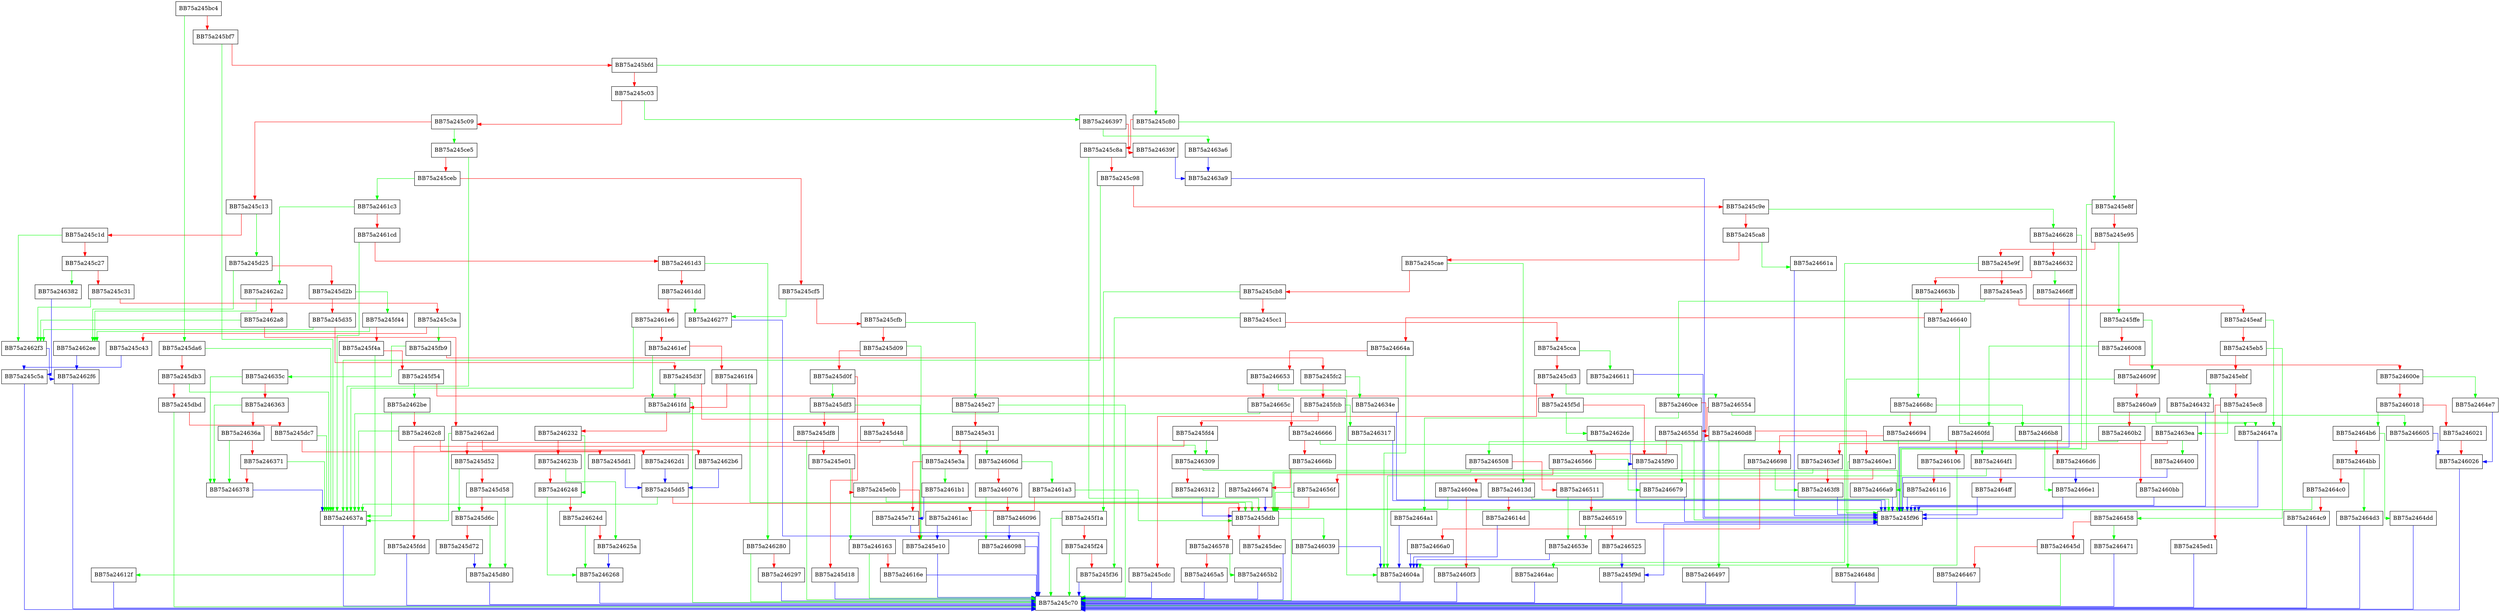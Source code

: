 digraph int_0x21 {
  node [shape="box"];
  graph [splines=ortho];
  BB75a245bc4 -> BB75a245da6 [color="green"];
  BB75a245bc4 -> BB75a245bf7 [color="red"];
  BB75a245bf7 -> BB75a24637a [color="green"];
  BB75a245bf7 -> BB75a245bfd [color="red"];
  BB75a245bfd -> BB75a245c80 [color="green"];
  BB75a245bfd -> BB75a245c03 [color="red"];
  BB75a245c03 -> BB75a246397 [color="green"];
  BB75a245c03 -> BB75a245c09 [color="red"];
  BB75a245c09 -> BB75a245ce5 [color="green"];
  BB75a245c09 -> BB75a245c13 [color="red"];
  BB75a245c13 -> BB75a245d25 [color="green"];
  BB75a245c13 -> BB75a245c1d [color="red"];
  BB75a245c1d -> BB75a2462f3 [color="green"];
  BB75a245c1d -> BB75a245c27 [color="red"];
  BB75a245c27 -> BB75a246382 [color="green"];
  BB75a245c27 -> BB75a245c31 [color="red"];
  BB75a245c31 -> BB75a2462f3 [color="green"];
  BB75a245c31 -> BB75a245c3a [color="red"];
  BB75a245c3a -> BB75a245fb9 [color="green"];
  BB75a245c3a -> BB75a245c43 [color="red"];
  BB75a245c43 -> BB75a245c5a [color="blue"];
  BB75a245c5a -> BB75a245c70 [color="blue"];
  BB75a245c80 -> BB75a245e8f [color="green"];
  BB75a245c80 -> BB75a245c8a [color="red"];
  BB75a245c8a -> BB75a245ddb [color="green"];
  BB75a245c8a -> BB75a245c98 [color="red"];
  BB75a245c98 -> BB75a24637a [color="green"];
  BB75a245c98 -> BB75a245c9e [color="red"];
  BB75a245c9e -> BB75a246628 [color="green"];
  BB75a245c9e -> BB75a245ca8 [color="red"];
  BB75a245ca8 -> BB75a24661a [color="green"];
  BB75a245ca8 -> BB75a245cae [color="red"];
  BB75a245cae -> BB75a24613d [color="green"];
  BB75a245cae -> BB75a245cb8 [color="red"];
  BB75a245cb8 -> BB75a245f1a [color="green"];
  BB75a245cb8 -> BB75a245cc1 [color="red"];
  BB75a245cc1 -> BB75a245f36 [color="green"];
  BB75a245cc1 -> BB75a245cca [color="red"];
  BB75a245cca -> BB75a246611 [color="green"];
  BB75a245cca -> BB75a245cd3 [color="red"];
  BB75a245cd3 -> BB75a246554 [color="green"];
  BB75a245cd3 -> BB75a245cdc [color="red"];
  BB75a245cdc -> BB75a245c70 [color="blue"];
  BB75a245ce5 -> BB75a24637a [color="green"];
  BB75a245ce5 -> BB75a245ceb [color="red"];
  BB75a245ceb -> BB75a2461c3 [color="green"];
  BB75a245ceb -> BB75a245cf5 [color="red"];
  BB75a245cf5 -> BB75a246277 [color="green"];
  BB75a245cf5 -> BB75a245cfb [color="red"];
  BB75a245cfb -> BB75a245e27 [color="green"];
  BB75a245cfb -> BB75a245d09 [color="red"];
  BB75a245d09 -> BB75a245e10 [color="green"];
  BB75a245d09 -> BB75a245d0f [color="red"];
  BB75a245d0f -> BB75a245df3 [color="green"];
  BB75a245d0f -> BB75a245d18 [color="red"];
  BB75a245d18 -> BB75a245c70 [color="blue"];
  BB75a245d25 -> BB75a2462ee [color="green"];
  BB75a245d25 -> BB75a245d2b [color="red"];
  BB75a245d2b -> BB75a245f44 [color="green"];
  BB75a245d2b -> BB75a245d35 [color="red"];
  BB75a245d35 -> BB75a2462f3 [color="green"];
  BB75a245d35 -> BB75a245d3f [color="red"];
  BB75a245d3f -> BB75a2461fd [color="green"];
  BB75a245d3f -> BB75a245d48 [color="red"];
  BB75a245d48 -> BB75a246309 [color="green"];
  BB75a245d48 -> BB75a245d52 [color="red"];
  BB75a245d52 -> BB75a245d6c [color="green"];
  BB75a245d52 -> BB75a245d58 [color="red"];
  BB75a245d58 -> BB75a245d80 [color="green"];
  BB75a245d58 -> BB75a245d6c [color="red"];
  BB75a245d6c -> BB75a245d80 [color="green"];
  BB75a245d6c -> BB75a245d72 [color="red"];
  BB75a245d72 -> BB75a245d80 [color="blue"];
  BB75a245d80 -> BB75a245c70 [color="blue"];
  BB75a245da6 -> BB75a24637a [color="green"];
  BB75a245da6 -> BB75a245db3 [color="red"];
  BB75a245db3 -> BB75a24637a [color="green"];
  BB75a245db3 -> BB75a245dbd [color="red"];
  BB75a245dbd -> BB75a245c70 [color="green"];
  BB75a245dbd -> BB75a245dc7 [color="red"];
  BB75a245dc7 -> BB75a24637a [color="green"];
  BB75a245dc7 -> BB75a245dd1 [color="red"];
  BB75a245dd1 -> BB75a245dd5 [color="blue"];
  BB75a245dd5 -> BB75a24637a [color="green"];
  BB75a245dd5 -> BB75a245ddb [color="red"];
  BB75a245ddb -> BB75a246039 [color="green"];
  BB75a245ddb -> BB75a245dec [color="red"];
  BB75a245dec -> BB75a245c70 [color="blue"];
  BB75a245df3 -> BB75a245e10 [color="green"];
  BB75a245df3 -> BB75a245df8 [color="red"];
  BB75a245df8 -> BB75a245c70 [color="green"];
  BB75a245df8 -> BB75a245e01 [color="red"];
  BB75a245e01 -> BB75a246163 [color="green"];
  BB75a245e01 -> BB75a245e0b [color="red"];
  BB75a245e0b -> BB75a245ddb [color="green"];
  BB75a245e0b -> BB75a245e10 [color="red"];
  BB75a245e10 -> BB75a245c70 [color="blue"];
  BB75a245e27 -> BB75a245c70 [color="green"];
  BB75a245e27 -> BB75a245e31 [color="red"];
  BB75a245e31 -> BB75a24606d [color="green"];
  BB75a245e31 -> BB75a245e3a [color="red"];
  BB75a245e3a -> BB75a2461b1 [color="green"];
  BB75a245e3a -> BB75a245e71 [color="red"];
  BB75a245e71 -> BB75a245c70 [color="blue"];
  BB75a245e8f -> BB75a245f96 [color="green"];
  BB75a245e8f -> BB75a245e95 [color="red"];
  BB75a245e95 -> BB75a245ffe [color="green"];
  BB75a245e95 -> BB75a245e9f [color="red"];
  BB75a245e9f -> BB75a2464ac [color="green"];
  BB75a245e9f -> BB75a245ea5 [color="red"];
  BB75a245ea5 -> BB75a2460ce [color="green"];
  BB75a245ea5 -> BB75a245eaf [color="red"];
  BB75a245eaf -> BB75a24647a [color="green"];
  BB75a245eaf -> BB75a245eb5 [color="red"];
  BB75a245eb5 -> BB75a246458 [color="green"];
  BB75a245eb5 -> BB75a245ebf [color="red"];
  BB75a245ebf -> BB75a246432 [color="green"];
  BB75a245ebf -> BB75a245ec8 [color="red"];
  BB75a245ec8 -> BB75a2463ea [color="green"];
  BB75a245ec8 -> BB75a245ed1 [color="red"];
  BB75a245ed1 -> BB75a245c70 [color="blue"];
  BB75a245f1a -> BB75a245c70 [color="green"];
  BB75a245f1a -> BB75a245f24 [color="red"];
  BB75a245f24 -> BB75a245c70 [color="green"];
  BB75a245f24 -> BB75a245f36 [color="red"];
  BB75a245f36 -> BB75a245c70 [color="blue"];
  BB75a245f44 -> BB75a2462ee [color="green"];
  BB75a245f44 -> BB75a245f4a [color="red"];
  BB75a245f4a -> BB75a24612f [color="green"];
  BB75a245f4a -> BB75a245f54 [color="red"];
  BB75a245f54 -> BB75a2462be [color="green"];
  BB75a245f54 -> BB75a245f5d [color="red"];
  BB75a245f5d -> BB75a2462de [color="green"];
  BB75a245f5d -> BB75a245f90 [color="red"];
  BB75a245f90 -> BB75a245f96 [color="blue"];
  BB75a245f96 -> BB75a245f9d [color="blue"];
  BB75a245f9d -> BB75a245c70 [color="blue"];
  BB75a245fb9 -> BB75a24635c [color="green"];
  BB75a245fb9 -> BB75a245fc2 [color="red"];
  BB75a245fc2 -> BB75a24634e [color="green"];
  BB75a245fc2 -> BB75a245fcb [color="red"];
  BB75a245fcb -> BB75a246317 [color="green"];
  BB75a245fcb -> BB75a245fd4 [color="red"];
  BB75a245fd4 -> BB75a246309 [color="green"];
  BB75a245fd4 -> BB75a245fdd [color="red"];
  BB75a245fdd -> BB75a245c70 [color="blue"];
  BB75a245ffe -> BB75a24609f [color="green"];
  BB75a245ffe -> BB75a246008 [color="red"];
  BB75a246008 -> BB75a2460fd [color="green"];
  BB75a246008 -> BB75a24600e [color="red"];
  BB75a24600e -> BB75a2464e7 [color="green"];
  BB75a24600e -> BB75a246018 [color="red"];
  BB75a246018 -> BB75a2464b6 [color="green"];
  BB75a246018 -> BB75a246021 [color="red"];
  BB75a246021 -> BB75a246026 [color="red"];
  BB75a246026 -> BB75a245c70 [color="blue"];
  BB75a246039 -> BB75a24604a [color="blue"];
  BB75a24604a -> BB75a245c70 [color="blue"];
  BB75a24606d -> BB75a2461a3 [color="green"];
  BB75a24606d -> BB75a246076 [color="red"];
  BB75a246076 -> BB75a246098 [color="green"];
  BB75a246076 -> BB75a246096 [color="red"];
  BB75a246096 -> BB75a246098 [color="blue"];
  BB75a246098 -> BB75a245c70 [color="blue"];
  BB75a24609f -> BB75a245f96 [color="green"];
  BB75a24609f -> BB75a2460a9 [color="red"];
  BB75a2460a9 -> BB75a24647a [color="green"];
  BB75a2460a9 -> BB75a2460b2 [color="red"];
  BB75a2460b2 -> BB75a246508 [color="green"];
  BB75a2460b2 -> BB75a2460bb [color="red"];
  BB75a2460bb -> BB75a245f96 [color="blue"];
  BB75a2460ce -> BB75a2464a1 [color="green"];
  BB75a2460ce -> BB75a2460d8 [color="red"];
  BB75a2460d8 -> BB75a246497 [color="green"];
  BB75a2460d8 -> BB75a2460e1 [color="red"];
  BB75a2460e1 -> BB75a24648d [color="green"];
  BB75a2460e1 -> BB75a2460ea [color="red"];
  BB75a2460ea -> BB75a245ddb [color="green"];
  BB75a2460ea -> BB75a2460f3 [color="red"];
  BB75a2460f3 -> BB75a245c70 [color="blue"];
  BB75a2460fd -> BB75a2464f1 [color="green"];
  BB75a2460fd -> BB75a246106 [color="red"];
  BB75a246106 -> BB75a24604a [color="green"];
  BB75a246106 -> BB75a246116 [color="red"];
  BB75a246116 -> BB75a245f96 [color="blue"];
  BB75a24612f -> BB75a245c70 [color="blue"];
  BB75a24613d -> BB75a245f96 [color="green"];
  BB75a24613d -> BB75a24614d [color="red"];
  BB75a24614d -> BB75a24604a [color="blue"];
  BB75a246163 -> BB75a245c70 [color="green"];
  BB75a246163 -> BB75a24616e [color="red"];
  BB75a24616e -> BB75a245c70 [color="blue"];
  BB75a2461a3 -> BB75a245ddb [color="green"];
  BB75a2461a3 -> BB75a2461ac [color="red"];
  BB75a2461ac -> BB75a245e10 [color="blue"];
  BB75a2461b1 -> BB75a245e71 [color="blue"];
  BB75a2461c3 -> BB75a2462a2 [color="green"];
  BB75a2461c3 -> BB75a2461cd [color="red"];
  BB75a2461cd -> BB75a24637a [color="green"];
  BB75a2461cd -> BB75a2461d3 [color="red"];
  BB75a2461d3 -> BB75a246280 [color="green"];
  BB75a2461d3 -> BB75a2461dd [color="red"];
  BB75a2461dd -> BB75a246277 [color="green"];
  BB75a2461dd -> BB75a2461e6 [color="red"];
  BB75a2461e6 -> BB75a24637a [color="green"];
  BB75a2461e6 -> BB75a2461ef [color="red"];
  BB75a2461ef -> BB75a2461fd [color="green"];
  BB75a2461ef -> BB75a2461f4 [color="red"];
  BB75a2461f4 -> BB75a245ddb [color="green"];
  BB75a2461f4 -> BB75a2461fd [color="red"];
  BB75a2461fd -> BB75a245c70 [color="green"];
  BB75a2461fd -> BB75a246232 [color="red"];
  BB75a246232 -> BB75a246248 [color="green"];
  BB75a246232 -> BB75a24623b [color="red"];
  BB75a24623b -> BB75a24625a [color="green"];
  BB75a24623b -> BB75a246248 [color="red"];
  BB75a246248 -> BB75a246268 [color="green"];
  BB75a246248 -> BB75a24624d [color="red"];
  BB75a24624d -> BB75a246268 [color="green"];
  BB75a24624d -> BB75a24625a [color="red"];
  BB75a24625a -> BB75a246268 [color="blue"];
  BB75a246268 -> BB75a245c70 [color="blue"];
  BB75a246277 -> BB75a245c70 [color="blue"];
  BB75a246280 -> BB75a245c70 [color="green"];
  BB75a246280 -> BB75a246297 [color="red"];
  BB75a246297 -> BB75a245c70 [color="blue"];
  BB75a2462a2 -> BB75a2462ee [color="green"];
  BB75a2462a2 -> BB75a2462a8 [color="red"];
  BB75a2462a8 -> BB75a2462f3 [color="green"];
  BB75a2462a8 -> BB75a2462ad [color="red"];
  BB75a2462ad -> BB75a24637a [color="green"];
  BB75a2462ad -> BB75a2462b6 [color="red"];
  BB75a2462b6 -> BB75a245dd5 [color="blue"];
  BB75a2462be -> BB75a24637a [color="green"];
  BB75a2462be -> BB75a2462c8 [color="red"];
  BB75a2462c8 -> BB75a24637a [color="green"];
  BB75a2462c8 -> BB75a2462d1 [color="red"];
  BB75a2462d1 -> BB75a245dd5 [color="blue"];
  BB75a2462de -> BB75a245f90 [color="blue"];
  BB75a2462ee -> BB75a2462f6 [color="blue"];
  BB75a2462f3 -> BB75a2462f6 [color="blue"];
  BB75a2462f6 -> BB75a245c70 [color="blue"];
  BB75a246309 -> BB75a245f96 [color="green"];
  BB75a246309 -> BB75a246312 [color="red"];
  BB75a246312 -> BB75a245ddb [color="blue"];
  BB75a246317 -> BB75a245f96 [color="blue"];
  BB75a24634e -> BB75a245f96 [color="blue"];
  BB75a24635c -> BB75a246378 [color="green"];
  BB75a24635c -> BB75a246363 [color="red"];
  BB75a246363 -> BB75a246378 [color="green"];
  BB75a246363 -> BB75a24636a [color="red"];
  BB75a24636a -> BB75a246378 [color="green"];
  BB75a24636a -> BB75a246371 [color="red"];
  BB75a246371 -> BB75a24637a [color="green"];
  BB75a246371 -> BB75a246378 [color="red"];
  BB75a246378 -> BB75a24637a [color="blue"];
  BB75a24637a -> BB75a245c70 [color="blue"];
  BB75a246382 -> BB75a245c5a [color="blue"];
  BB75a246397 -> BB75a2463a6 [color="green"];
  BB75a246397 -> BB75a24639f [color="red"];
  BB75a24639f -> BB75a2463a9 [color="blue"];
  BB75a2463a6 -> BB75a2463a9 [color="blue"];
  BB75a2463a9 -> BB75a245f96 [color="blue"];
  BB75a2463ea -> BB75a246400 [color="green"];
  BB75a2463ea -> BB75a2463ef [color="red"];
  BB75a2463ef -> BB75a245ddb [color="green"];
  BB75a2463ef -> BB75a2463f8 [color="red"];
  BB75a2463f8 -> BB75a245f96 [color="blue"];
  BB75a246400 -> BB75a245f96 [color="blue"];
  BB75a246432 -> BB75a245f96 [color="blue"];
  BB75a246458 -> BB75a246471 [color="green"];
  BB75a246458 -> BB75a24645d [color="red"];
  BB75a24645d -> BB75a245c70 [color="green"];
  BB75a24645d -> BB75a246467 [color="red"];
  BB75a246467 -> BB75a245c70 [color="blue"];
  BB75a246471 -> BB75a245c70 [color="blue"];
  BB75a24647a -> BB75a245f96 [color="blue"];
  BB75a24648d -> BB75a245c70 [color="blue"];
  BB75a246497 -> BB75a245c70 [color="blue"];
  BB75a2464a1 -> BB75a24604a [color="blue"];
  BB75a2464ac -> BB75a245c70 [color="blue"];
  BB75a2464b6 -> BB75a2464dd [color="green"];
  BB75a2464b6 -> BB75a2464bb [color="red"];
  BB75a2464bb -> BB75a2464d3 [color="green"];
  BB75a2464bb -> BB75a2464c0 [color="red"];
  BB75a2464c0 -> BB75a245ddb [color="green"];
  BB75a2464c0 -> BB75a2464c9 [color="red"];
  BB75a2464c9 -> BB75a245c70 [color="blue"];
  BB75a2464d3 -> BB75a245c70 [color="blue"];
  BB75a2464dd -> BB75a245c70 [color="blue"];
  BB75a2464e7 -> BB75a246026 [color="blue"];
  BB75a2464f1 -> BB75a24604a [color="green"];
  BB75a2464f1 -> BB75a2464ff [color="red"];
  BB75a2464ff -> BB75a245f96 [color="blue"];
  BB75a246508 -> BB75a245ddb [color="green"];
  BB75a246508 -> BB75a246511 [color="red"];
  BB75a246511 -> BB75a24653e [color="green"];
  BB75a246511 -> BB75a246519 [color="red"];
  BB75a246519 -> BB75a24653e [color="green"];
  BB75a246519 -> BB75a246525 [color="red"];
  BB75a246525 -> BB75a245f9d [color="blue"];
  BB75a24653e -> BB75a24604a [color="blue"];
  BB75a246554 -> BB75a246605 [color="green"];
  BB75a246554 -> BB75a24655d [color="red"];
  BB75a24655d -> BB75a245f96 [color="green"];
  BB75a24655d -> BB75a246566 [color="red"];
  BB75a246566 -> BB75a246679 [color="green"];
  BB75a246566 -> BB75a24656f [color="red"];
  BB75a24656f -> BB75a245ddb [color="green"];
  BB75a24656f -> BB75a246578 [color="red"];
  BB75a246578 -> BB75a2465b2 [color="green"];
  BB75a246578 -> BB75a2465a5 [color="red"];
  BB75a2465a5 -> BB75a245c70 [color="blue"];
  BB75a2465b2 -> BB75a245c70 [color="blue"];
  BB75a246605 -> BB75a246026 [color="blue"];
  BB75a246611 -> BB75a245f96 [color="blue"];
  BB75a24661a -> BB75a245f96 [color="blue"];
  BB75a246628 -> BB75a245f96 [color="green"];
  BB75a246628 -> BB75a246632 [color="red"];
  BB75a246632 -> BB75a2466ff [color="green"];
  BB75a246632 -> BB75a24663b [color="red"];
  BB75a24663b -> BB75a24668c [color="green"];
  BB75a24663b -> BB75a246640 [color="red"];
  BB75a246640 -> BB75a24647a [color="green"];
  BB75a246640 -> BB75a24664a [color="red"];
  BB75a24664a -> BB75a24604a [color="green"];
  BB75a24664a -> BB75a246653 [color="red"];
  BB75a246653 -> BB75a24604a [color="green"];
  BB75a246653 -> BB75a24665c [color="red"];
  BB75a24665c -> BB75a24637a [color="green"];
  BB75a24665c -> BB75a246666 [color="red"];
  BB75a246666 -> BB75a246679 [color="green"];
  BB75a246666 -> BB75a24666b [color="red"];
  BB75a24666b -> BB75a245c70 [color="green"];
  BB75a24666b -> BB75a246674 [color="red"];
  BB75a246674 -> BB75a245ddb [color="blue"];
  BB75a246679 -> BB75a245f96 [color="blue"];
  BB75a24668c -> BB75a2466b8 [color="green"];
  BB75a24668c -> BB75a246694 [color="red"];
  BB75a246694 -> BB75a2466a9 [color="green"];
  BB75a246694 -> BB75a246698 [color="red"];
  BB75a246698 -> BB75a2463f8 [color="green"];
  BB75a246698 -> BB75a2466a0 [color="red"];
  BB75a2466a0 -> BB75a24604a [color="blue"];
  BB75a2466a9 -> BB75a245f96 [color="blue"];
  BB75a2466b8 -> BB75a2466e1 [color="green"];
  BB75a2466b8 -> BB75a2466d6 [color="red"];
  BB75a2466d6 -> BB75a2466e1 [color="blue"];
  BB75a2466e1 -> BB75a245f96 [color="blue"];
  BB75a2466ff -> BB75a245f96 [color="blue"];
}